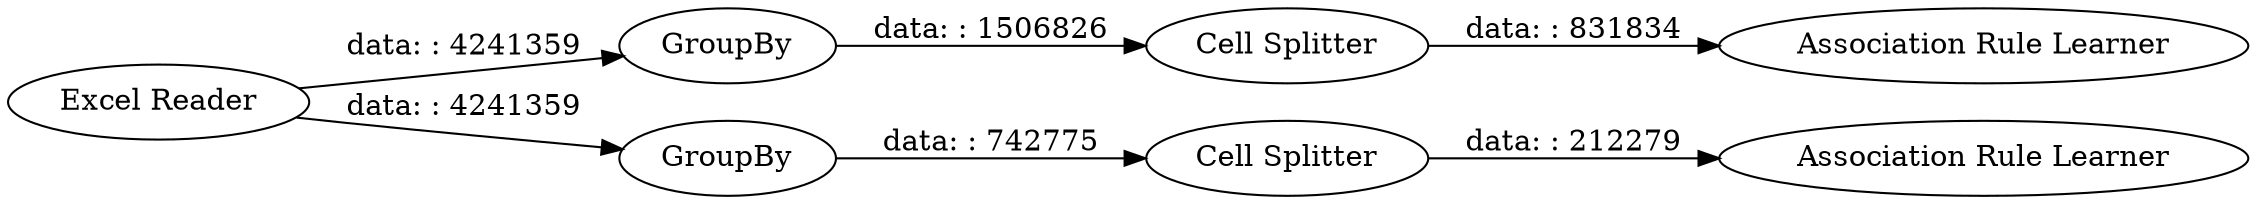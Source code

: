 digraph {
	"4304397426036375913_3" [label="Cell Splitter"]
	"4304397426036375913_4" [label="Association Rule Learner"]
	"4304397426036375913_1" [label="Excel Reader"]
	"4304397426036375913_7" [label="Association Rule Learner"]
	"4304397426036375913_6" [label="Cell Splitter"]
	"4304397426036375913_2" [label=GroupBy]
	"4304397426036375913_5" [label=GroupBy]
	"4304397426036375913_2" -> "4304397426036375913_3" [label="data: : 1506826"]
	"4304397426036375913_6" -> "4304397426036375913_7" [label="data: : 212279"]
	"4304397426036375913_1" -> "4304397426036375913_2" [label="data: : 4241359"]
	"4304397426036375913_1" -> "4304397426036375913_5" [label="data: : 4241359"]
	"4304397426036375913_3" -> "4304397426036375913_4" [label="data: : 831834"]
	"4304397426036375913_5" -> "4304397426036375913_6" [label="data: : 742775"]
	rankdir=LR
}
